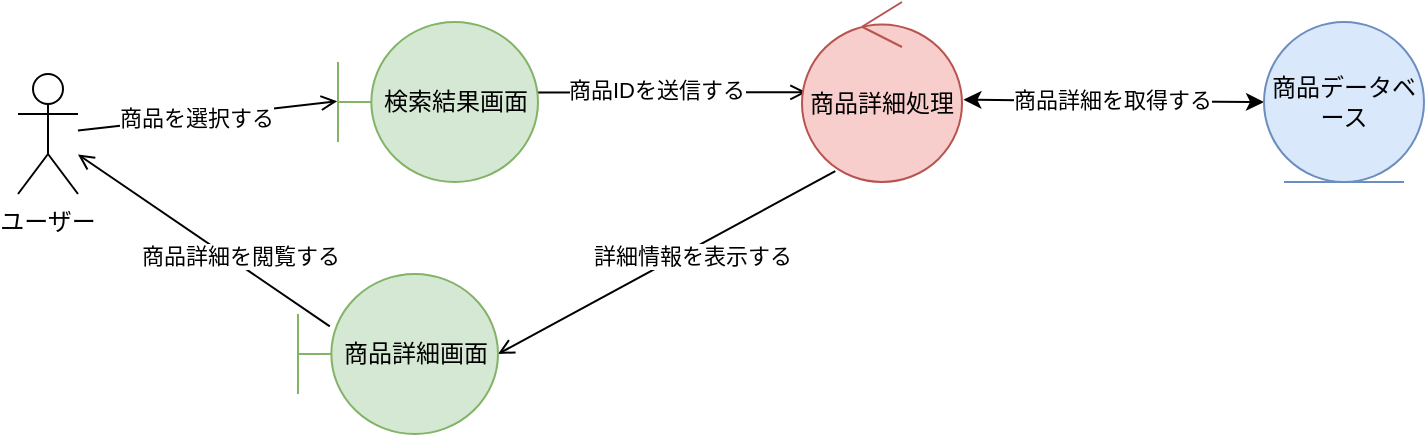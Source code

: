 <mxfile>
    <diagram id="v7AksFhCZnxHJOZwIDM-" name="商品閲覧">
        <mxGraphModel dx="505" dy="467" grid="1" gridSize="10" guides="1" tooltips="1" connect="1" arrows="1" fold="1" page="1" pageScale="1" pageWidth="827" pageHeight="1169" math="0" shadow="0">
            <root>
                <mxCell id="0"/>
                <mxCell id="1" parent="0"/>
                <mxCell id="2" value="ユーザー" style="shape=umlActor;verticalLabelPosition=bottom;verticalAlign=top;" parent="1" vertex="1">
                    <mxGeometry x="50" y="50" width="30" height="60" as="geometry"/>
                </mxCell>
                <mxCell id="11" style="endArrow=open;entryX=-0.004;entryY=0.495;entryDx=0;entryDy=0;entryPerimeter=0;" parent="1" source="2" target="17" edge="1">
                    <mxGeometry relative="1" as="geometry">
                        <mxPoint x="210" y="64.153" as="targetPoint"/>
                    </mxGeometry>
                </mxCell>
                <mxCell id="21" value="商品を選択する" style="edgeLabel;html=1;align=center;verticalAlign=middle;resizable=0;points=[];" vertex="1" connectable="0" parent="11">
                    <mxGeometry x="-0.099" relative="1" as="geometry">
                        <mxPoint as="offset"/>
                    </mxGeometry>
                </mxCell>
                <mxCell id="12" style="endArrow=open;exitX=1;exitY=0.44;exitDx=0;exitDy=0;exitPerimeter=0;entryX=0.028;entryY=0.502;entryDx=0;entryDy=0;entryPerimeter=0;" parent="1" source="17" target="18" edge="1">
                    <mxGeometry relative="1" as="geometry">
                        <mxPoint x="420" y="65" as="sourcePoint"/>
                        <mxPoint x="410" y="65" as="targetPoint"/>
                    </mxGeometry>
                </mxCell>
                <mxCell id="22" value="商品IDを送信する" style="edgeLabel;html=1;align=center;verticalAlign=middle;resizable=0;points=[];" vertex="1" connectable="0" parent="12">
                    <mxGeometry x="-0.121" y="1" relative="1" as="geometry">
                        <mxPoint as="offset"/>
                    </mxGeometry>
                </mxCell>
                <mxCell id="13" style="endArrow=classic;startArrow=classic;exitX=1.009;exitY=0.543;exitDx=0;exitDy=0;exitPerimeter=0;entryX=0;entryY=0.5;entryDx=0;entryDy=0;" parent="1" source="18" target="19" edge="1">
                    <mxGeometry relative="1" as="geometry">
                        <mxPoint x="559.981" y="66.249" as="sourcePoint"/>
                        <mxPoint x="610.035" y="68.562" as="targetPoint"/>
                    </mxGeometry>
                </mxCell>
                <mxCell id="23" value="商品詳細を取得する" style="edgeLabel;html=1;align=center;verticalAlign=middle;resizable=0;points=[];" vertex="1" connectable="0" parent="13">
                    <mxGeometry x="-0.012" y="1" relative="1" as="geometry">
                        <mxPoint as="offset"/>
                    </mxGeometry>
                </mxCell>
                <mxCell id="14" style="endArrow=open;exitX=0.208;exitY=0.94;exitDx=0;exitDy=0;entryX=1;entryY=0.5;entryDx=0;entryDy=0;entryPerimeter=0;exitPerimeter=0;" parent="1" source="18" target="20" edge="1">
                    <mxGeometry relative="1" as="geometry">
                        <mxPoint x="520" y="110" as="sourcePoint"/>
                        <mxPoint x="286" y="198.342" as="targetPoint"/>
                    </mxGeometry>
                </mxCell>
                <mxCell id="24" value="詳細情報を表示する" style="edgeLabel;html=1;align=center;verticalAlign=middle;resizable=0;points=[];" vertex="1" connectable="0" parent="14">
                    <mxGeometry x="-0.136" y="3" relative="1" as="geometry">
                        <mxPoint as="offset"/>
                    </mxGeometry>
                </mxCell>
                <mxCell id="15" style="endArrow=open;exitX=0.159;exitY=0.327;exitDx=0;exitDy=0;exitPerimeter=0;" parent="1" source="20" target="2" edge="1">
                    <mxGeometry relative="1" as="geometry">
                        <mxPoint x="210" y="183.005" as="sourcePoint"/>
                    </mxGeometry>
                </mxCell>
                <mxCell id="25" value="商品詳細を閲覧する" style="edgeLabel;html=1;align=center;verticalAlign=middle;resizable=0;points=[];" vertex="1" connectable="0" parent="15">
                    <mxGeometry x="-0.245" y="-4" relative="1" as="geometry">
                        <mxPoint as="offset"/>
                    </mxGeometry>
                </mxCell>
                <mxCell id="17" value="検索結果画面" style="shape=umlBoundary;whiteSpace=wrap;html=1;fillColor=#d5e8d4;strokeColor=#82b366;" parent="1" vertex="1">
                    <mxGeometry x="210" y="24" width="100" height="80" as="geometry"/>
                </mxCell>
                <mxCell id="18" value="商品詳細処理" style="ellipse;shape=umlControl;whiteSpace=wrap;html=1;fillColor=#f8cecc;strokeColor=#b85450;" parent="1" vertex="1">
                    <mxGeometry x="442" y="14" width="80" height="90" as="geometry"/>
                </mxCell>
                <mxCell id="19" value="商品データベース" style="ellipse;shape=umlEntity;whiteSpace=wrap;html=1;fillColor=#dae8fc;strokeColor=#6c8ebf;" parent="1" vertex="1">
                    <mxGeometry x="673" y="24" width="80" height="80" as="geometry"/>
                </mxCell>
                <mxCell id="20" value="商品詳細画面" style="shape=umlBoundary;whiteSpace=wrap;html=1;fillColor=#d5e8d4;strokeColor=#82b366;" parent="1" vertex="1">
                    <mxGeometry x="190" y="150" width="100" height="80" as="geometry"/>
                </mxCell>
            </root>
        </mxGraphModel>
    </diagram>
</mxfile>